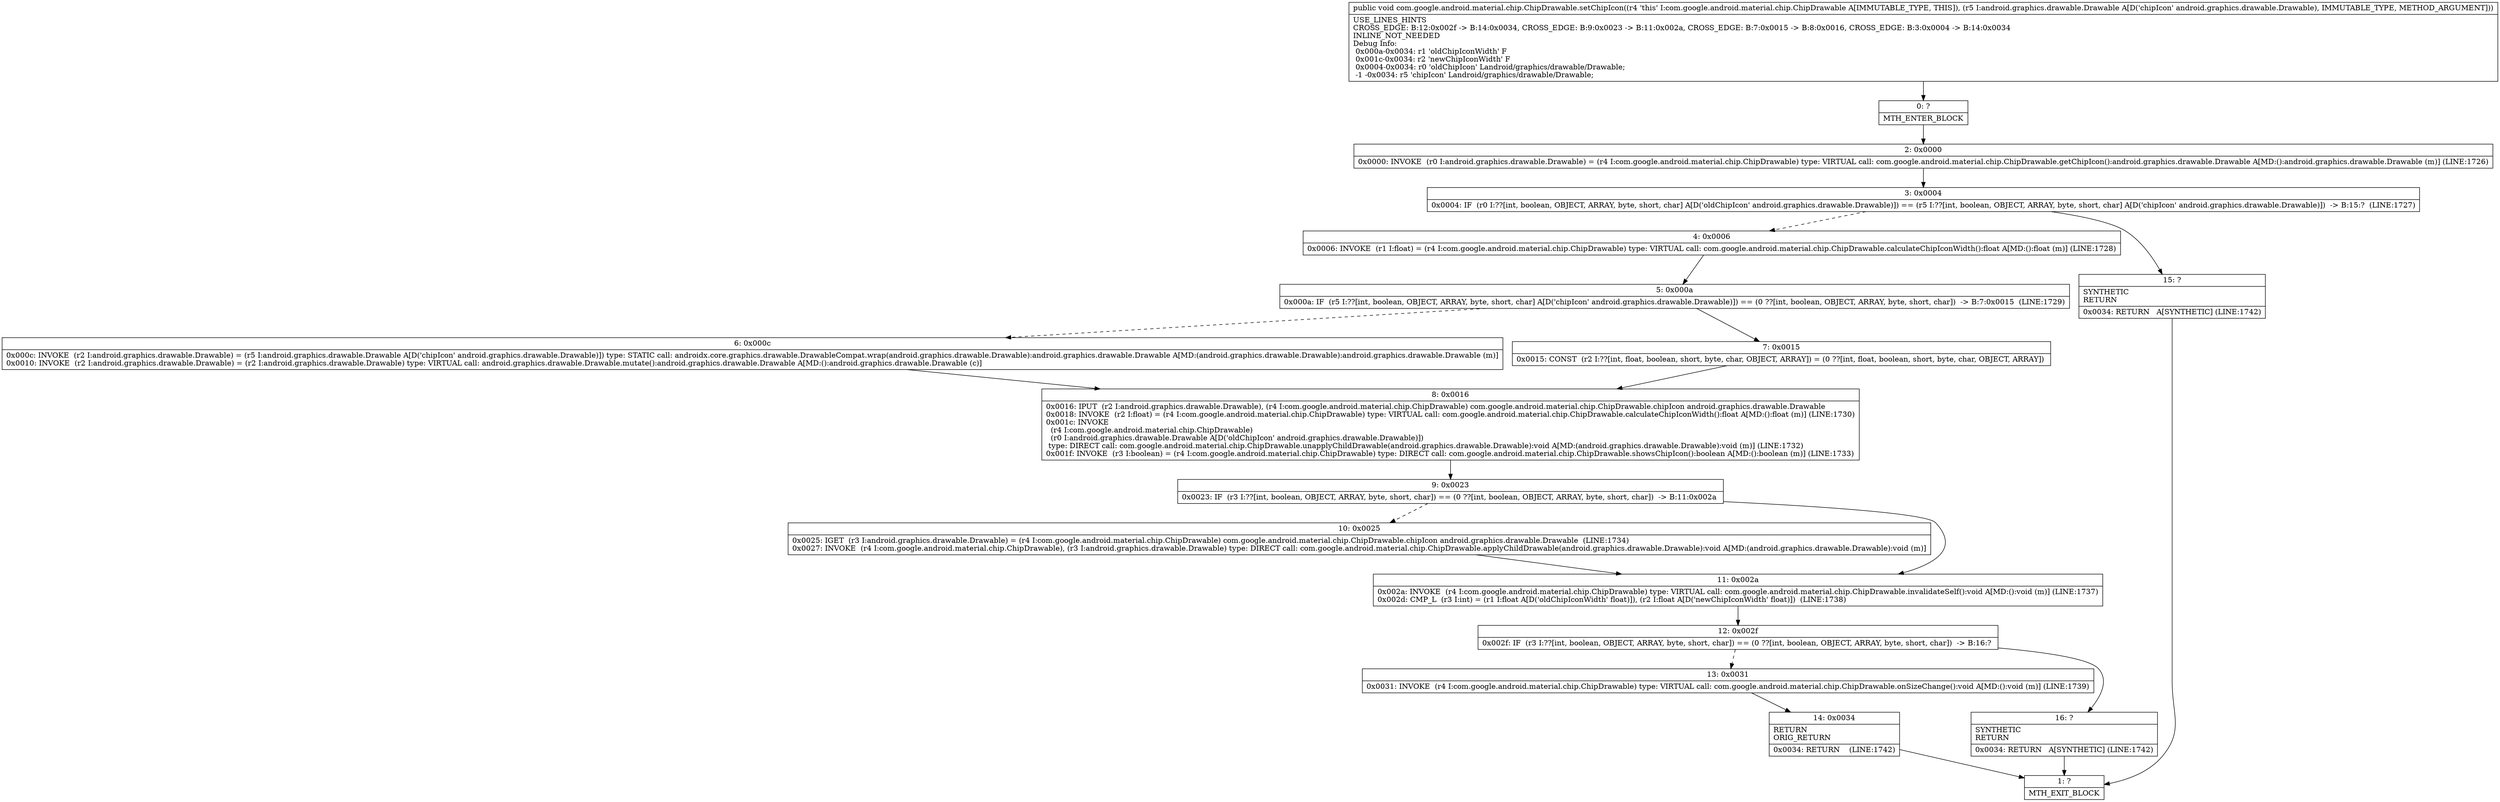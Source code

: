 digraph "CFG forcom.google.android.material.chip.ChipDrawable.setChipIcon(Landroid\/graphics\/drawable\/Drawable;)V" {
Node_0 [shape=record,label="{0\:\ ?|MTH_ENTER_BLOCK\l}"];
Node_2 [shape=record,label="{2\:\ 0x0000|0x0000: INVOKE  (r0 I:android.graphics.drawable.Drawable) = (r4 I:com.google.android.material.chip.ChipDrawable) type: VIRTUAL call: com.google.android.material.chip.ChipDrawable.getChipIcon():android.graphics.drawable.Drawable A[MD:():android.graphics.drawable.Drawable (m)] (LINE:1726)\l}"];
Node_3 [shape=record,label="{3\:\ 0x0004|0x0004: IF  (r0 I:??[int, boolean, OBJECT, ARRAY, byte, short, char] A[D('oldChipIcon' android.graphics.drawable.Drawable)]) == (r5 I:??[int, boolean, OBJECT, ARRAY, byte, short, char] A[D('chipIcon' android.graphics.drawable.Drawable)])  \-\> B:15:?  (LINE:1727)\l}"];
Node_4 [shape=record,label="{4\:\ 0x0006|0x0006: INVOKE  (r1 I:float) = (r4 I:com.google.android.material.chip.ChipDrawable) type: VIRTUAL call: com.google.android.material.chip.ChipDrawable.calculateChipIconWidth():float A[MD:():float (m)] (LINE:1728)\l}"];
Node_5 [shape=record,label="{5\:\ 0x000a|0x000a: IF  (r5 I:??[int, boolean, OBJECT, ARRAY, byte, short, char] A[D('chipIcon' android.graphics.drawable.Drawable)]) == (0 ??[int, boolean, OBJECT, ARRAY, byte, short, char])  \-\> B:7:0x0015  (LINE:1729)\l}"];
Node_6 [shape=record,label="{6\:\ 0x000c|0x000c: INVOKE  (r2 I:android.graphics.drawable.Drawable) = (r5 I:android.graphics.drawable.Drawable A[D('chipIcon' android.graphics.drawable.Drawable)]) type: STATIC call: androidx.core.graphics.drawable.DrawableCompat.wrap(android.graphics.drawable.Drawable):android.graphics.drawable.Drawable A[MD:(android.graphics.drawable.Drawable):android.graphics.drawable.Drawable (m)]\l0x0010: INVOKE  (r2 I:android.graphics.drawable.Drawable) = (r2 I:android.graphics.drawable.Drawable) type: VIRTUAL call: android.graphics.drawable.Drawable.mutate():android.graphics.drawable.Drawable A[MD:():android.graphics.drawable.Drawable (c)]\l}"];
Node_8 [shape=record,label="{8\:\ 0x0016|0x0016: IPUT  (r2 I:android.graphics.drawable.Drawable), (r4 I:com.google.android.material.chip.ChipDrawable) com.google.android.material.chip.ChipDrawable.chipIcon android.graphics.drawable.Drawable \l0x0018: INVOKE  (r2 I:float) = (r4 I:com.google.android.material.chip.ChipDrawable) type: VIRTUAL call: com.google.android.material.chip.ChipDrawable.calculateChipIconWidth():float A[MD:():float (m)] (LINE:1730)\l0x001c: INVOKE  \l  (r4 I:com.google.android.material.chip.ChipDrawable)\l  (r0 I:android.graphics.drawable.Drawable A[D('oldChipIcon' android.graphics.drawable.Drawable)])\l type: DIRECT call: com.google.android.material.chip.ChipDrawable.unapplyChildDrawable(android.graphics.drawable.Drawable):void A[MD:(android.graphics.drawable.Drawable):void (m)] (LINE:1732)\l0x001f: INVOKE  (r3 I:boolean) = (r4 I:com.google.android.material.chip.ChipDrawable) type: DIRECT call: com.google.android.material.chip.ChipDrawable.showsChipIcon():boolean A[MD:():boolean (m)] (LINE:1733)\l}"];
Node_9 [shape=record,label="{9\:\ 0x0023|0x0023: IF  (r3 I:??[int, boolean, OBJECT, ARRAY, byte, short, char]) == (0 ??[int, boolean, OBJECT, ARRAY, byte, short, char])  \-\> B:11:0x002a \l}"];
Node_10 [shape=record,label="{10\:\ 0x0025|0x0025: IGET  (r3 I:android.graphics.drawable.Drawable) = (r4 I:com.google.android.material.chip.ChipDrawable) com.google.android.material.chip.ChipDrawable.chipIcon android.graphics.drawable.Drawable  (LINE:1734)\l0x0027: INVOKE  (r4 I:com.google.android.material.chip.ChipDrawable), (r3 I:android.graphics.drawable.Drawable) type: DIRECT call: com.google.android.material.chip.ChipDrawable.applyChildDrawable(android.graphics.drawable.Drawable):void A[MD:(android.graphics.drawable.Drawable):void (m)]\l}"];
Node_11 [shape=record,label="{11\:\ 0x002a|0x002a: INVOKE  (r4 I:com.google.android.material.chip.ChipDrawable) type: VIRTUAL call: com.google.android.material.chip.ChipDrawable.invalidateSelf():void A[MD:():void (m)] (LINE:1737)\l0x002d: CMP_L  (r3 I:int) = (r1 I:float A[D('oldChipIconWidth' float)]), (r2 I:float A[D('newChipIconWidth' float)])  (LINE:1738)\l}"];
Node_12 [shape=record,label="{12\:\ 0x002f|0x002f: IF  (r3 I:??[int, boolean, OBJECT, ARRAY, byte, short, char]) == (0 ??[int, boolean, OBJECT, ARRAY, byte, short, char])  \-\> B:16:? \l}"];
Node_13 [shape=record,label="{13\:\ 0x0031|0x0031: INVOKE  (r4 I:com.google.android.material.chip.ChipDrawable) type: VIRTUAL call: com.google.android.material.chip.ChipDrawable.onSizeChange():void A[MD:():void (m)] (LINE:1739)\l}"];
Node_14 [shape=record,label="{14\:\ 0x0034|RETURN\lORIG_RETURN\l|0x0034: RETURN    (LINE:1742)\l}"];
Node_1 [shape=record,label="{1\:\ ?|MTH_EXIT_BLOCK\l}"];
Node_16 [shape=record,label="{16\:\ ?|SYNTHETIC\lRETURN\l|0x0034: RETURN   A[SYNTHETIC] (LINE:1742)\l}"];
Node_7 [shape=record,label="{7\:\ 0x0015|0x0015: CONST  (r2 I:??[int, float, boolean, short, byte, char, OBJECT, ARRAY]) = (0 ??[int, float, boolean, short, byte, char, OBJECT, ARRAY]) \l}"];
Node_15 [shape=record,label="{15\:\ ?|SYNTHETIC\lRETURN\l|0x0034: RETURN   A[SYNTHETIC] (LINE:1742)\l}"];
MethodNode[shape=record,label="{public void com.google.android.material.chip.ChipDrawable.setChipIcon((r4 'this' I:com.google.android.material.chip.ChipDrawable A[IMMUTABLE_TYPE, THIS]), (r5 I:android.graphics.drawable.Drawable A[D('chipIcon' android.graphics.drawable.Drawable), IMMUTABLE_TYPE, METHOD_ARGUMENT]))  | USE_LINES_HINTS\lCROSS_EDGE: B:12:0x002f \-\> B:14:0x0034, CROSS_EDGE: B:9:0x0023 \-\> B:11:0x002a, CROSS_EDGE: B:7:0x0015 \-\> B:8:0x0016, CROSS_EDGE: B:3:0x0004 \-\> B:14:0x0034\lINLINE_NOT_NEEDED\lDebug Info:\l  0x000a\-0x0034: r1 'oldChipIconWidth' F\l  0x001c\-0x0034: r2 'newChipIconWidth' F\l  0x0004\-0x0034: r0 'oldChipIcon' Landroid\/graphics\/drawable\/Drawable;\l  \-1 \-0x0034: r5 'chipIcon' Landroid\/graphics\/drawable\/Drawable;\l}"];
MethodNode -> Node_0;Node_0 -> Node_2;
Node_2 -> Node_3;
Node_3 -> Node_4[style=dashed];
Node_3 -> Node_15;
Node_4 -> Node_5;
Node_5 -> Node_6[style=dashed];
Node_5 -> Node_7;
Node_6 -> Node_8;
Node_8 -> Node_9;
Node_9 -> Node_10[style=dashed];
Node_9 -> Node_11;
Node_10 -> Node_11;
Node_11 -> Node_12;
Node_12 -> Node_13[style=dashed];
Node_12 -> Node_16;
Node_13 -> Node_14;
Node_14 -> Node_1;
Node_16 -> Node_1;
Node_7 -> Node_8;
Node_15 -> Node_1;
}

